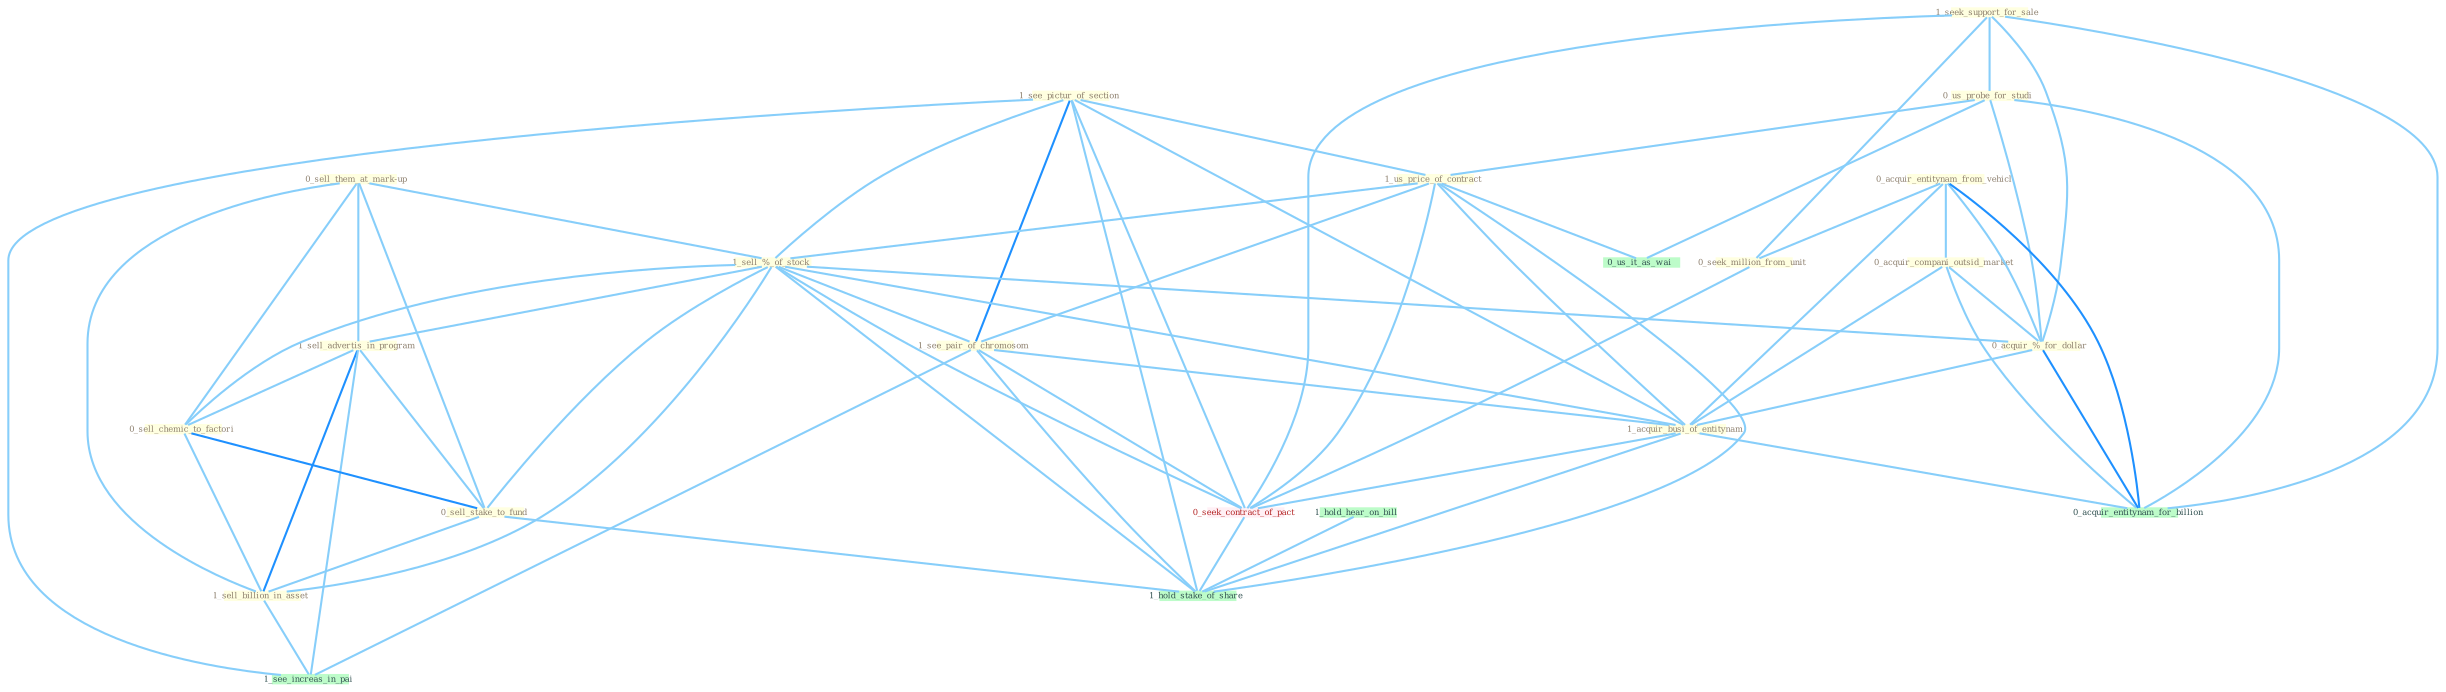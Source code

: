 Graph G{ 
    node
    [shape=polygon,style=filled,width=.5,height=.06,color="#BDFCC9",fixedsize=true,fontsize=4,
    fontcolor="#2f4f4f"];
    {node
    [color="#ffffe0", fontcolor="#8b7d6b"] "0_sell_them_at_mark-up " "1_see_pictur_of_section " "1_seek_support_for_sale " "0_us_probe_for_studi " "1_us_price_of_contract " "1_sell_%_of_stock " "0_acquir_entitynam_from_vehicl " "0_seek_million_from_unit " "1_sell_advertis_in_program " "0_sell_chemic_to_factori " "0_acquir_compani_outsid_market " "0_acquir_%_for_dollar " "1_see_pair_of_chromosom " "1_acquir_busi_of_entitynam " "0_sell_stake_to_fund " "1_sell_billion_in_asset "}
{node [color="#fff0f5", fontcolor="#b22222"] "0_seek_contract_of_pact "}
edge [color="#B0E2FF"];

	"0_sell_them_at_mark-up " -- "1_sell_%_of_stock " [w="1", color="#87cefa" ];
	"0_sell_them_at_mark-up " -- "1_sell_advertis_in_program " [w="1", color="#87cefa" ];
	"0_sell_them_at_mark-up " -- "0_sell_chemic_to_factori " [w="1", color="#87cefa" ];
	"0_sell_them_at_mark-up " -- "0_sell_stake_to_fund " [w="1", color="#87cefa" ];
	"0_sell_them_at_mark-up " -- "1_sell_billion_in_asset " [w="1", color="#87cefa" ];
	"1_see_pictur_of_section " -- "1_us_price_of_contract " [w="1", color="#87cefa" ];
	"1_see_pictur_of_section " -- "1_sell_%_of_stock " [w="1", color="#87cefa" ];
	"1_see_pictur_of_section " -- "1_see_pair_of_chromosom " [w="2", color="#1e90ff" , len=0.8];
	"1_see_pictur_of_section " -- "1_acquir_busi_of_entitynam " [w="1", color="#87cefa" ];
	"1_see_pictur_of_section " -- "0_seek_contract_of_pact " [w="1", color="#87cefa" ];
	"1_see_pictur_of_section " -- "1_see_increas_in_pai " [w="1", color="#87cefa" ];
	"1_see_pictur_of_section " -- "1_hold_stake_of_share " [w="1", color="#87cefa" ];
	"1_seek_support_for_sale " -- "0_us_probe_for_studi " [w="1", color="#87cefa" ];
	"1_seek_support_for_sale " -- "0_seek_million_from_unit " [w="1", color="#87cefa" ];
	"1_seek_support_for_sale " -- "0_acquir_%_for_dollar " [w="1", color="#87cefa" ];
	"1_seek_support_for_sale " -- "0_seek_contract_of_pact " [w="1", color="#87cefa" ];
	"1_seek_support_for_sale " -- "0_acquir_entitynam_for_billion " [w="1", color="#87cefa" ];
	"0_us_probe_for_studi " -- "1_us_price_of_contract " [w="1", color="#87cefa" ];
	"0_us_probe_for_studi " -- "0_acquir_%_for_dollar " [w="1", color="#87cefa" ];
	"0_us_probe_for_studi " -- "0_us_it_as_wai " [w="1", color="#87cefa" ];
	"0_us_probe_for_studi " -- "0_acquir_entitynam_for_billion " [w="1", color="#87cefa" ];
	"1_us_price_of_contract " -- "1_sell_%_of_stock " [w="1", color="#87cefa" ];
	"1_us_price_of_contract " -- "1_see_pair_of_chromosom " [w="1", color="#87cefa" ];
	"1_us_price_of_contract " -- "1_acquir_busi_of_entitynam " [w="1", color="#87cefa" ];
	"1_us_price_of_contract " -- "0_seek_contract_of_pact " [w="1", color="#87cefa" ];
	"1_us_price_of_contract " -- "0_us_it_as_wai " [w="1", color="#87cefa" ];
	"1_us_price_of_contract " -- "1_hold_stake_of_share " [w="1", color="#87cefa" ];
	"1_sell_%_of_stock " -- "1_sell_advertis_in_program " [w="1", color="#87cefa" ];
	"1_sell_%_of_stock " -- "0_sell_chemic_to_factori " [w="1", color="#87cefa" ];
	"1_sell_%_of_stock " -- "0_acquir_%_for_dollar " [w="1", color="#87cefa" ];
	"1_sell_%_of_stock " -- "1_see_pair_of_chromosom " [w="1", color="#87cefa" ];
	"1_sell_%_of_stock " -- "1_acquir_busi_of_entitynam " [w="1", color="#87cefa" ];
	"1_sell_%_of_stock " -- "0_sell_stake_to_fund " [w="1", color="#87cefa" ];
	"1_sell_%_of_stock " -- "1_sell_billion_in_asset " [w="1", color="#87cefa" ];
	"1_sell_%_of_stock " -- "0_seek_contract_of_pact " [w="1", color="#87cefa" ];
	"1_sell_%_of_stock " -- "1_hold_stake_of_share " [w="1", color="#87cefa" ];
	"0_acquir_entitynam_from_vehicl " -- "0_seek_million_from_unit " [w="1", color="#87cefa" ];
	"0_acquir_entitynam_from_vehicl " -- "0_acquir_compani_outsid_market " [w="1", color="#87cefa" ];
	"0_acquir_entitynam_from_vehicl " -- "0_acquir_%_for_dollar " [w="1", color="#87cefa" ];
	"0_acquir_entitynam_from_vehicl " -- "1_acquir_busi_of_entitynam " [w="1", color="#87cefa" ];
	"0_acquir_entitynam_from_vehicl " -- "0_acquir_entitynam_for_billion " [w="2", color="#1e90ff" , len=0.8];
	"0_seek_million_from_unit " -- "0_seek_contract_of_pact " [w="1", color="#87cefa" ];
	"1_sell_advertis_in_program " -- "0_sell_chemic_to_factori " [w="1", color="#87cefa" ];
	"1_sell_advertis_in_program " -- "0_sell_stake_to_fund " [w="1", color="#87cefa" ];
	"1_sell_advertis_in_program " -- "1_sell_billion_in_asset " [w="2", color="#1e90ff" , len=0.8];
	"1_sell_advertis_in_program " -- "1_see_increas_in_pai " [w="1", color="#87cefa" ];
	"0_sell_chemic_to_factori " -- "0_sell_stake_to_fund " [w="2", color="#1e90ff" , len=0.8];
	"0_sell_chemic_to_factori " -- "1_sell_billion_in_asset " [w="1", color="#87cefa" ];
	"0_acquir_compani_outsid_market " -- "0_acquir_%_for_dollar " [w="1", color="#87cefa" ];
	"0_acquir_compani_outsid_market " -- "1_acquir_busi_of_entitynam " [w="1", color="#87cefa" ];
	"0_acquir_compani_outsid_market " -- "0_acquir_entitynam_for_billion " [w="1", color="#87cefa" ];
	"0_acquir_%_for_dollar " -- "1_acquir_busi_of_entitynam " [w="1", color="#87cefa" ];
	"0_acquir_%_for_dollar " -- "0_acquir_entitynam_for_billion " [w="2", color="#1e90ff" , len=0.8];
	"1_see_pair_of_chromosom " -- "1_acquir_busi_of_entitynam " [w="1", color="#87cefa" ];
	"1_see_pair_of_chromosom " -- "0_seek_contract_of_pact " [w="1", color="#87cefa" ];
	"1_see_pair_of_chromosom " -- "1_see_increas_in_pai " [w="1", color="#87cefa" ];
	"1_see_pair_of_chromosom " -- "1_hold_stake_of_share " [w="1", color="#87cefa" ];
	"1_acquir_busi_of_entitynam " -- "0_seek_contract_of_pact " [w="1", color="#87cefa" ];
	"1_acquir_busi_of_entitynam " -- "0_acquir_entitynam_for_billion " [w="1", color="#87cefa" ];
	"1_acquir_busi_of_entitynam " -- "1_hold_stake_of_share " [w="1", color="#87cefa" ];
	"0_sell_stake_to_fund " -- "1_sell_billion_in_asset " [w="1", color="#87cefa" ];
	"0_sell_stake_to_fund " -- "1_hold_stake_of_share " [w="1", color="#87cefa" ];
	"1_sell_billion_in_asset " -- "1_see_increas_in_pai " [w="1", color="#87cefa" ];
	"0_seek_contract_of_pact " -- "1_hold_stake_of_share " [w="1", color="#87cefa" ];
	"1_hold_hear_on_bill " -- "1_hold_stake_of_share " [w="1", color="#87cefa" ];
}